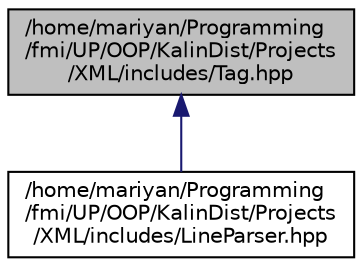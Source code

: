 digraph "/home/mariyan/Programming/fmi/UP/OOP/KalinDist/Projects/XML/includes/Tag.hpp"
{
  edge [fontname="Helvetica",fontsize="10",labelfontname="Helvetica",labelfontsize="10"];
  node [fontname="Helvetica",fontsize="10",shape=record];
  Node4 [label="/home/mariyan/Programming\l/fmi/UP/OOP/KalinDist/Projects\l/XML/includes/Tag.hpp",height=0.2,width=0.4,color="black", fillcolor="grey75", style="filled", fontcolor="black"];
  Node4 -> Node5 [dir="back",color="midnightblue",fontsize="10",style="solid",fontname="Helvetica"];
  Node5 [label="/home/mariyan/Programming\l/fmi/UP/OOP/KalinDist/Projects\l/XML/includes/LineParser.hpp",height=0.2,width=0.4,color="black", fillcolor="white", style="filled",URL="$_line_parser_8hpp.html"];
}
